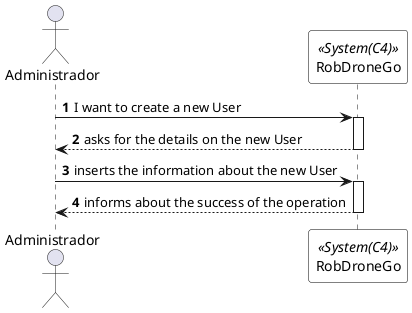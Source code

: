 @startuml createUserSSD
autonumber

skinparam sequence {
ParticipantBorderColor black
ParticipantBackgroundColor white
}

actor Administrador as A
participant RobDroneGo as system <<System(C4)>>


A -> system: I want to create a new User
activate system

system --> A: asks for the details on the new User
deactivate system

A -> system: inserts the information about the new User
activate system

system --> A: informs about the success of the operation
deactivate system

deactivate system
deactivate A

@enduml